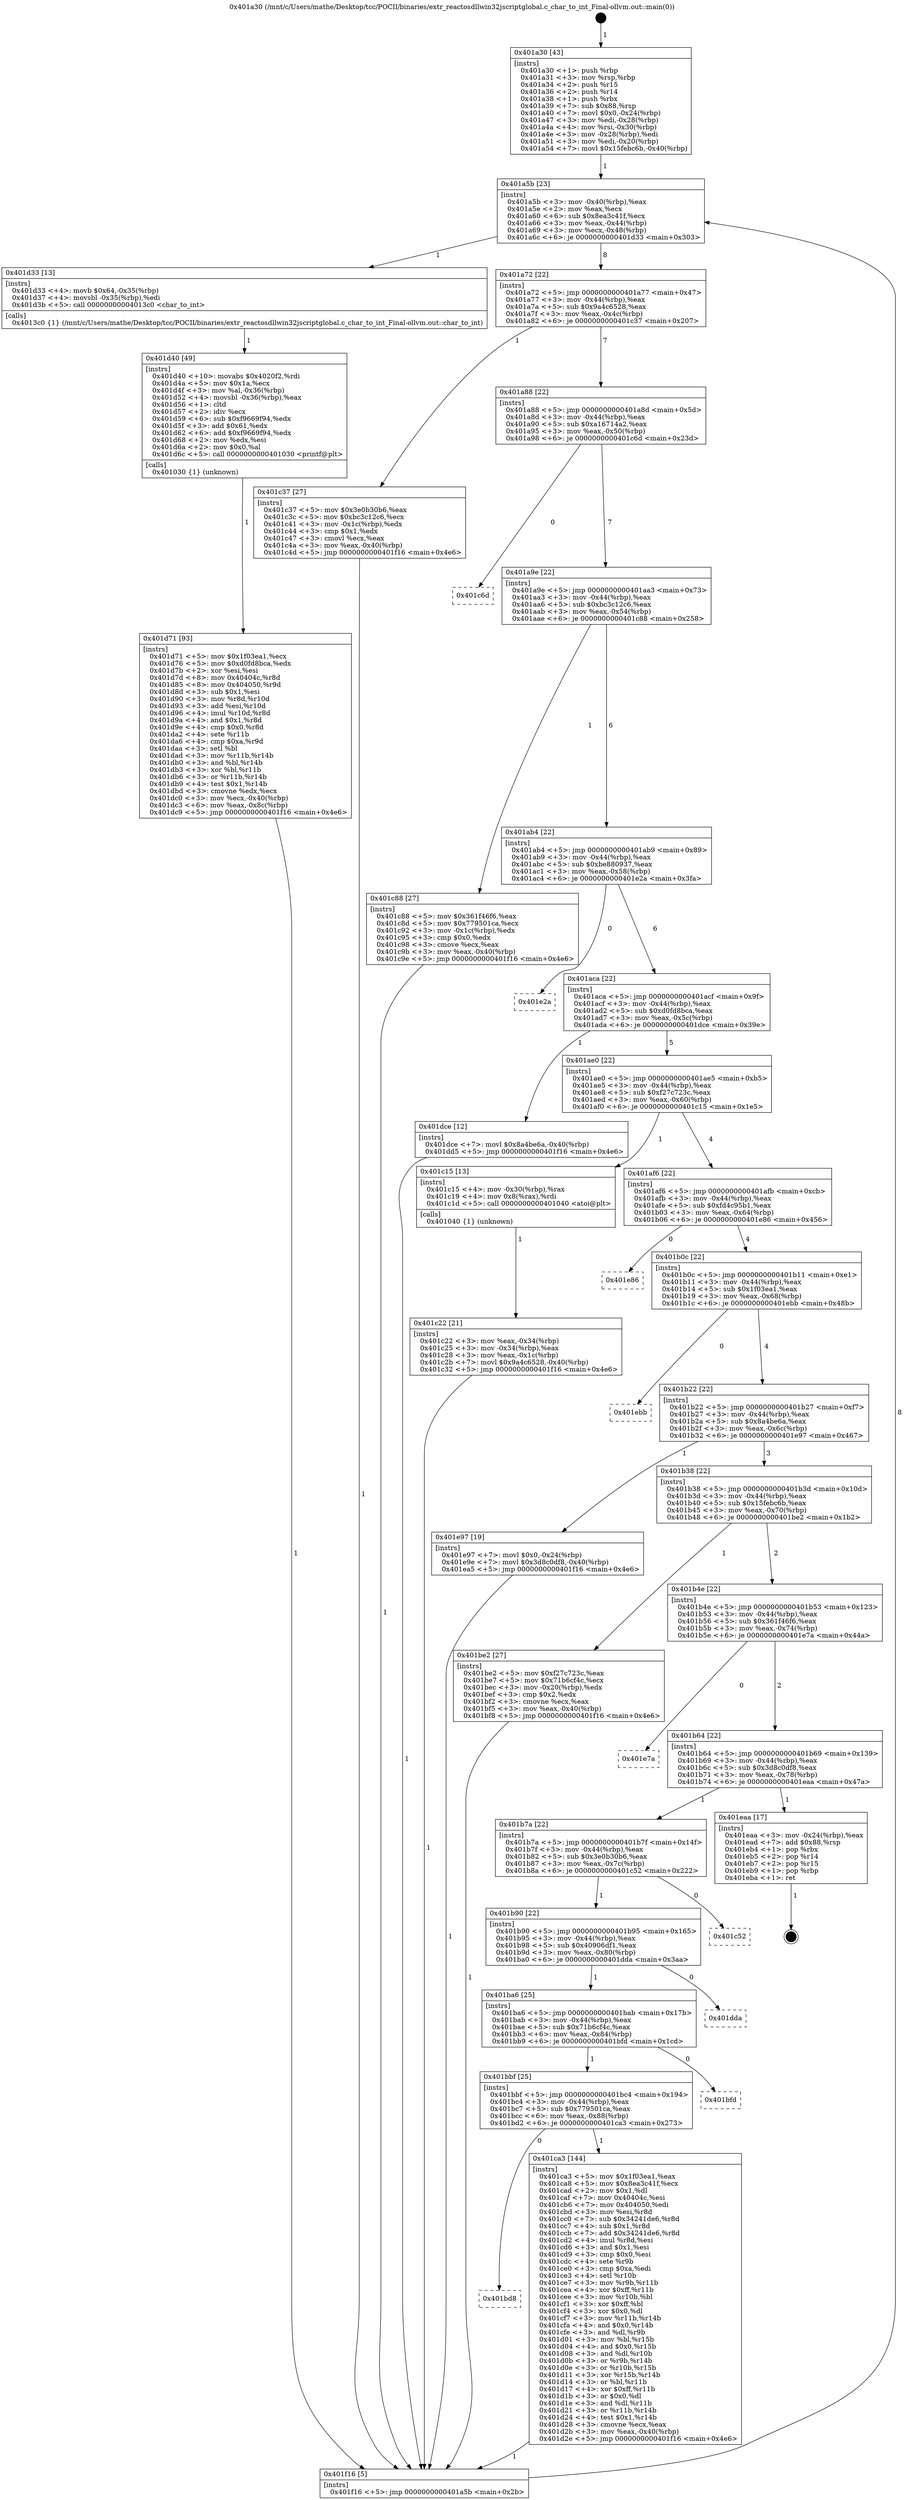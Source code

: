 digraph "0x401a30" {
  label = "0x401a30 (/mnt/c/Users/mathe/Desktop/tcc/POCII/binaries/extr_reactosdllwin32jscriptglobal.c_char_to_int_Final-ollvm.out::main(0))"
  labelloc = "t"
  node[shape=record]

  Entry [label="",width=0.3,height=0.3,shape=circle,fillcolor=black,style=filled]
  "0x401a5b" [label="{
     0x401a5b [23]\l
     | [instrs]\l
     &nbsp;&nbsp;0x401a5b \<+3\>: mov -0x40(%rbp),%eax\l
     &nbsp;&nbsp;0x401a5e \<+2\>: mov %eax,%ecx\l
     &nbsp;&nbsp;0x401a60 \<+6\>: sub $0x8ea3c41f,%ecx\l
     &nbsp;&nbsp;0x401a66 \<+3\>: mov %eax,-0x44(%rbp)\l
     &nbsp;&nbsp;0x401a69 \<+3\>: mov %ecx,-0x48(%rbp)\l
     &nbsp;&nbsp;0x401a6c \<+6\>: je 0000000000401d33 \<main+0x303\>\l
  }"]
  "0x401d33" [label="{
     0x401d33 [13]\l
     | [instrs]\l
     &nbsp;&nbsp;0x401d33 \<+4\>: movb $0x64,-0x35(%rbp)\l
     &nbsp;&nbsp;0x401d37 \<+4\>: movsbl -0x35(%rbp),%edi\l
     &nbsp;&nbsp;0x401d3b \<+5\>: call 00000000004013c0 \<char_to_int\>\l
     | [calls]\l
     &nbsp;&nbsp;0x4013c0 \{1\} (/mnt/c/Users/mathe/Desktop/tcc/POCII/binaries/extr_reactosdllwin32jscriptglobal.c_char_to_int_Final-ollvm.out::char_to_int)\l
  }"]
  "0x401a72" [label="{
     0x401a72 [22]\l
     | [instrs]\l
     &nbsp;&nbsp;0x401a72 \<+5\>: jmp 0000000000401a77 \<main+0x47\>\l
     &nbsp;&nbsp;0x401a77 \<+3\>: mov -0x44(%rbp),%eax\l
     &nbsp;&nbsp;0x401a7a \<+5\>: sub $0x9a4c6528,%eax\l
     &nbsp;&nbsp;0x401a7f \<+3\>: mov %eax,-0x4c(%rbp)\l
     &nbsp;&nbsp;0x401a82 \<+6\>: je 0000000000401c37 \<main+0x207\>\l
  }"]
  Exit [label="",width=0.3,height=0.3,shape=circle,fillcolor=black,style=filled,peripheries=2]
  "0x401c37" [label="{
     0x401c37 [27]\l
     | [instrs]\l
     &nbsp;&nbsp;0x401c37 \<+5\>: mov $0x3e0b30b6,%eax\l
     &nbsp;&nbsp;0x401c3c \<+5\>: mov $0xbc3c12c6,%ecx\l
     &nbsp;&nbsp;0x401c41 \<+3\>: mov -0x1c(%rbp),%edx\l
     &nbsp;&nbsp;0x401c44 \<+3\>: cmp $0x1,%edx\l
     &nbsp;&nbsp;0x401c47 \<+3\>: cmovl %ecx,%eax\l
     &nbsp;&nbsp;0x401c4a \<+3\>: mov %eax,-0x40(%rbp)\l
     &nbsp;&nbsp;0x401c4d \<+5\>: jmp 0000000000401f16 \<main+0x4e6\>\l
  }"]
  "0x401a88" [label="{
     0x401a88 [22]\l
     | [instrs]\l
     &nbsp;&nbsp;0x401a88 \<+5\>: jmp 0000000000401a8d \<main+0x5d\>\l
     &nbsp;&nbsp;0x401a8d \<+3\>: mov -0x44(%rbp),%eax\l
     &nbsp;&nbsp;0x401a90 \<+5\>: sub $0xa16714a2,%eax\l
     &nbsp;&nbsp;0x401a95 \<+3\>: mov %eax,-0x50(%rbp)\l
     &nbsp;&nbsp;0x401a98 \<+6\>: je 0000000000401c6d \<main+0x23d\>\l
  }"]
  "0x401d71" [label="{
     0x401d71 [93]\l
     | [instrs]\l
     &nbsp;&nbsp;0x401d71 \<+5\>: mov $0x1f03ea1,%ecx\l
     &nbsp;&nbsp;0x401d76 \<+5\>: mov $0xd0fd8bca,%edx\l
     &nbsp;&nbsp;0x401d7b \<+2\>: xor %esi,%esi\l
     &nbsp;&nbsp;0x401d7d \<+8\>: mov 0x40404c,%r8d\l
     &nbsp;&nbsp;0x401d85 \<+8\>: mov 0x404050,%r9d\l
     &nbsp;&nbsp;0x401d8d \<+3\>: sub $0x1,%esi\l
     &nbsp;&nbsp;0x401d90 \<+3\>: mov %r8d,%r10d\l
     &nbsp;&nbsp;0x401d93 \<+3\>: add %esi,%r10d\l
     &nbsp;&nbsp;0x401d96 \<+4\>: imul %r10d,%r8d\l
     &nbsp;&nbsp;0x401d9a \<+4\>: and $0x1,%r8d\l
     &nbsp;&nbsp;0x401d9e \<+4\>: cmp $0x0,%r8d\l
     &nbsp;&nbsp;0x401da2 \<+4\>: sete %r11b\l
     &nbsp;&nbsp;0x401da6 \<+4\>: cmp $0xa,%r9d\l
     &nbsp;&nbsp;0x401daa \<+3\>: setl %bl\l
     &nbsp;&nbsp;0x401dad \<+3\>: mov %r11b,%r14b\l
     &nbsp;&nbsp;0x401db0 \<+3\>: and %bl,%r14b\l
     &nbsp;&nbsp;0x401db3 \<+3\>: xor %bl,%r11b\l
     &nbsp;&nbsp;0x401db6 \<+3\>: or %r11b,%r14b\l
     &nbsp;&nbsp;0x401db9 \<+4\>: test $0x1,%r14b\l
     &nbsp;&nbsp;0x401dbd \<+3\>: cmovne %edx,%ecx\l
     &nbsp;&nbsp;0x401dc0 \<+3\>: mov %ecx,-0x40(%rbp)\l
     &nbsp;&nbsp;0x401dc3 \<+6\>: mov %eax,-0x8c(%rbp)\l
     &nbsp;&nbsp;0x401dc9 \<+5\>: jmp 0000000000401f16 \<main+0x4e6\>\l
  }"]
  "0x401c6d" [label="{
     0x401c6d\l
  }", style=dashed]
  "0x401a9e" [label="{
     0x401a9e [22]\l
     | [instrs]\l
     &nbsp;&nbsp;0x401a9e \<+5\>: jmp 0000000000401aa3 \<main+0x73\>\l
     &nbsp;&nbsp;0x401aa3 \<+3\>: mov -0x44(%rbp),%eax\l
     &nbsp;&nbsp;0x401aa6 \<+5\>: sub $0xbc3c12c6,%eax\l
     &nbsp;&nbsp;0x401aab \<+3\>: mov %eax,-0x54(%rbp)\l
     &nbsp;&nbsp;0x401aae \<+6\>: je 0000000000401c88 \<main+0x258\>\l
  }"]
  "0x401d40" [label="{
     0x401d40 [49]\l
     | [instrs]\l
     &nbsp;&nbsp;0x401d40 \<+10\>: movabs $0x4020f2,%rdi\l
     &nbsp;&nbsp;0x401d4a \<+5\>: mov $0x1a,%ecx\l
     &nbsp;&nbsp;0x401d4f \<+3\>: mov %al,-0x36(%rbp)\l
     &nbsp;&nbsp;0x401d52 \<+4\>: movsbl -0x36(%rbp),%eax\l
     &nbsp;&nbsp;0x401d56 \<+1\>: cltd\l
     &nbsp;&nbsp;0x401d57 \<+2\>: idiv %ecx\l
     &nbsp;&nbsp;0x401d59 \<+6\>: sub $0xf9669f94,%edx\l
     &nbsp;&nbsp;0x401d5f \<+3\>: add $0x61,%edx\l
     &nbsp;&nbsp;0x401d62 \<+6\>: add $0xf9669f94,%edx\l
     &nbsp;&nbsp;0x401d68 \<+2\>: mov %edx,%esi\l
     &nbsp;&nbsp;0x401d6a \<+2\>: mov $0x0,%al\l
     &nbsp;&nbsp;0x401d6c \<+5\>: call 0000000000401030 \<printf@plt\>\l
     | [calls]\l
     &nbsp;&nbsp;0x401030 \{1\} (unknown)\l
  }"]
  "0x401c88" [label="{
     0x401c88 [27]\l
     | [instrs]\l
     &nbsp;&nbsp;0x401c88 \<+5\>: mov $0x361f46f6,%eax\l
     &nbsp;&nbsp;0x401c8d \<+5\>: mov $0x779501ca,%ecx\l
     &nbsp;&nbsp;0x401c92 \<+3\>: mov -0x1c(%rbp),%edx\l
     &nbsp;&nbsp;0x401c95 \<+3\>: cmp $0x0,%edx\l
     &nbsp;&nbsp;0x401c98 \<+3\>: cmove %ecx,%eax\l
     &nbsp;&nbsp;0x401c9b \<+3\>: mov %eax,-0x40(%rbp)\l
     &nbsp;&nbsp;0x401c9e \<+5\>: jmp 0000000000401f16 \<main+0x4e6\>\l
  }"]
  "0x401ab4" [label="{
     0x401ab4 [22]\l
     | [instrs]\l
     &nbsp;&nbsp;0x401ab4 \<+5\>: jmp 0000000000401ab9 \<main+0x89\>\l
     &nbsp;&nbsp;0x401ab9 \<+3\>: mov -0x44(%rbp),%eax\l
     &nbsp;&nbsp;0x401abc \<+5\>: sub $0xbe880937,%eax\l
     &nbsp;&nbsp;0x401ac1 \<+3\>: mov %eax,-0x58(%rbp)\l
     &nbsp;&nbsp;0x401ac4 \<+6\>: je 0000000000401e2a \<main+0x3fa\>\l
  }"]
  "0x401bd8" [label="{
     0x401bd8\l
  }", style=dashed]
  "0x401e2a" [label="{
     0x401e2a\l
  }", style=dashed]
  "0x401aca" [label="{
     0x401aca [22]\l
     | [instrs]\l
     &nbsp;&nbsp;0x401aca \<+5\>: jmp 0000000000401acf \<main+0x9f\>\l
     &nbsp;&nbsp;0x401acf \<+3\>: mov -0x44(%rbp),%eax\l
     &nbsp;&nbsp;0x401ad2 \<+5\>: sub $0xd0fd8bca,%eax\l
     &nbsp;&nbsp;0x401ad7 \<+3\>: mov %eax,-0x5c(%rbp)\l
     &nbsp;&nbsp;0x401ada \<+6\>: je 0000000000401dce \<main+0x39e\>\l
  }"]
  "0x401ca3" [label="{
     0x401ca3 [144]\l
     | [instrs]\l
     &nbsp;&nbsp;0x401ca3 \<+5\>: mov $0x1f03ea1,%eax\l
     &nbsp;&nbsp;0x401ca8 \<+5\>: mov $0x8ea3c41f,%ecx\l
     &nbsp;&nbsp;0x401cad \<+2\>: mov $0x1,%dl\l
     &nbsp;&nbsp;0x401caf \<+7\>: mov 0x40404c,%esi\l
     &nbsp;&nbsp;0x401cb6 \<+7\>: mov 0x404050,%edi\l
     &nbsp;&nbsp;0x401cbd \<+3\>: mov %esi,%r8d\l
     &nbsp;&nbsp;0x401cc0 \<+7\>: sub $0x34241de6,%r8d\l
     &nbsp;&nbsp;0x401cc7 \<+4\>: sub $0x1,%r8d\l
     &nbsp;&nbsp;0x401ccb \<+7\>: add $0x34241de6,%r8d\l
     &nbsp;&nbsp;0x401cd2 \<+4\>: imul %r8d,%esi\l
     &nbsp;&nbsp;0x401cd6 \<+3\>: and $0x1,%esi\l
     &nbsp;&nbsp;0x401cd9 \<+3\>: cmp $0x0,%esi\l
     &nbsp;&nbsp;0x401cdc \<+4\>: sete %r9b\l
     &nbsp;&nbsp;0x401ce0 \<+3\>: cmp $0xa,%edi\l
     &nbsp;&nbsp;0x401ce3 \<+4\>: setl %r10b\l
     &nbsp;&nbsp;0x401ce7 \<+3\>: mov %r9b,%r11b\l
     &nbsp;&nbsp;0x401cea \<+4\>: xor $0xff,%r11b\l
     &nbsp;&nbsp;0x401cee \<+3\>: mov %r10b,%bl\l
     &nbsp;&nbsp;0x401cf1 \<+3\>: xor $0xff,%bl\l
     &nbsp;&nbsp;0x401cf4 \<+3\>: xor $0x0,%dl\l
     &nbsp;&nbsp;0x401cf7 \<+3\>: mov %r11b,%r14b\l
     &nbsp;&nbsp;0x401cfa \<+4\>: and $0x0,%r14b\l
     &nbsp;&nbsp;0x401cfe \<+3\>: and %dl,%r9b\l
     &nbsp;&nbsp;0x401d01 \<+3\>: mov %bl,%r15b\l
     &nbsp;&nbsp;0x401d04 \<+4\>: and $0x0,%r15b\l
     &nbsp;&nbsp;0x401d08 \<+3\>: and %dl,%r10b\l
     &nbsp;&nbsp;0x401d0b \<+3\>: or %r9b,%r14b\l
     &nbsp;&nbsp;0x401d0e \<+3\>: or %r10b,%r15b\l
     &nbsp;&nbsp;0x401d11 \<+3\>: xor %r15b,%r14b\l
     &nbsp;&nbsp;0x401d14 \<+3\>: or %bl,%r11b\l
     &nbsp;&nbsp;0x401d17 \<+4\>: xor $0xff,%r11b\l
     &nbsp;&nbsp;0x401d1b \<+3\>: or $0x0,%dl\l
     &nbsp;&nbsp;0x401d1e \<+3\>: and %dl,%r11b\l
     &nbsp;&nbsp;0x401d21 \<+3\>: or %r11b,%r14b\l
     &nbsp;&nbsp;0x401d24 \<+4\>: test $0x1,%r14b\l
     &nbsp;&nbsp;0x401d28 \<+3\>: cmovne %ecx,%eax\l
     &nbsp;&nbsp;0x401d2b \<+3\>: mov %eax,-0x40(%rbp)\l
     &nbsp;&nbsp;0x401d2e \<+5\>: jmp 0000000000401f16 \<main+0x4e6\>\l
  }"]
  "0x401dce" [label="{
     0x401dce [12]\l
     | [instrs]\l
     &nbsp;&nbsp;0x401dce \<+7\>: movl $0x8a4be6a,-0x40(%rbp)\l
     &nbsp;&nbsp;0x401dd5 \<+5\>: jmp 0000000000401f16 \<main+0x4e6\>\l
  }"]
  "0x401ae0" [label="{
     0x401ae0 [22]\l
     | [instrs]\l
     &nbsp;&nbsp;0x401ae0 \<+5\>: jmp 0000000000401ae5 \<main+0xb5\>\l
     &nbsp;&nbsp;0x401ae5 \<+3\>: mov -0x44(%rbp),%eax\l
     &nbsp;&nbsp;0x401ae8 \<+5\>: sub $0xf27c723c,%eax\l
     &nbsp;&nbsp;0x401aed \<+3\>: mov %eax,-0x60(%rbp)\l
     &nbsp;&nbsp;0x401af0 \<+6\>: je 0000000000401c15 \<main+0x1e5\>\l
  }"]
  "0x401bbf" [label="{
     0x401bbf [25]\l
     | [instrs]\l
     &nbsp;&nbsp;0x401bbf \<+5\>: jmp 0000000000401bc4 \<main+0x194\>\l
     &nbsp;&nbsp;0x401bc4 \<+3\>: mov -0x44(%rbp),%eax\l
     &nbsp;&nbsp;0x401bc7 \<+5\>: sub $0x779501ca,%eax\l
     &nbsp;&nbsp;0x401bcc \<+6\>: mov %eax,-0x88(%rbp)\l
     &nbsp;&nbsp;0x401bd2 \<+6\>: je 0000000000401ca3 \<main+0x273\>\l
  }"]
  "0x401c15" [label="{
     0x401c15 [13]\l
     | [instrs]\l
     &nbsp;&nbsp;0x401c15 \<+4\>: mov -0x30(%rbp),%rax\l
     &nbsp;&nbsp;0x401c19 \<+4\>: mov 0x8(%rax),%rdi\l
     &nbsp;&nbsp;0x401c1d \<+5\>: call 0000000000401040 \<atoi@plt\>\l
     | [calls]\l
     &nbsp;&nbsp;0x401040 \{1\} (unknown)\l
  }"]
  "0x401af6" [label="{
     0x401af6 [22]\l
     | [instrs]\l
     &nbsp;&nbsp;0x401af6 \<+5\>: jmp 0000000000401afb \<main+0xcb\>\l
     &nbsp;&nbsp;0x401afb \<+3\>: mov -0x44(%rbp),%eax\l
     &nbsp;&nbsp;0x401afe \<+5\>: sub $0xfd4c95b1,%eax\l
     &nbsp;&nbsp;0x401b03 \<+3\>: mov %eax,-0x64(%rbp)\l
     &nbsp;&nbsp;0x401b06 \<+6\>: je 0000000000401e86 \<main+0x456\>\l
  }"]
  "0x401bfd" [label="{
     0x401bfd\l
  }", style=dashed]
  "0x401e86" [label="{
     0x401e86\l
  }", style=dashed]
  "0x401b0c" [label="{
     0x401b0c [22]\l
     | [instrs]\l
     &nbsp;&nbsp;0x401b0c \<+5\>: jmp 0000000000401b11 \<main+0xe1\>\l
     &nbsp;&nbsp;0x401b11 \<+3\>: mov -0x44(%rbp),%eax\l
     &nbsp;&nbsp;0x401b14 \<+5\>: sub $0x1f03ea1,%eax\l
     &nbsp;&nbsp;0x401b19 \<+3\>: mov %eax,-0x68(%rbp)\l
     &nbsp;&nbsp;0x401b1c \<+6\>: je 0000000000401ebb \<main+0x48b\>\l
  }"]
  "0x401ba6" [label="{
     0x401ba6 [25]\l
     | [instrs]\l
     &nbsp;&nbsp;0x401ba6 \<+5\>: jmp 0000000000401bab \<main+0x17b\>\l
     &nbsp;&nbsp;0x401bab \<+3\>: mov -0x44(%rbp),%eax\l
     &nbsp;&nbsp;0x401bae \<+5\>: sub $0x71b6cf4c,%eax\l
     &nbsp;&nbsp;0x401bb3 \<+6\>: mov %eax,-0x84(%rbp)\l
     &nbsp;&nbsp;0x401bb9 \<+6\>: je 0000000000401bfd \<main+0x1cd\>\l
  }"]
  "0x401ebb" [label="{
     0x401ebb\l
  }", style=dashed]
  "0x401b22" [label="{
     0x401b22 [22]\l
     | [instrs]\l
     &nbsp;&nbsp;0x401b22 \<+5\>: jmp 0000000000401b27 \<main+0xf7\>\l
     &nbsp;&nbsp;0x401b27 \<+3\>: mov -0x44(%rbp),%eax\l
     &nbsp;&nbsp;0x401b2a \<+5\>: sub $0x8a4be6a,%eax\l
     &nbsp;&nbsp;0x401b2f \<+3\>: mov %eax,-0x6c(%rbp)\l
     &nbsp;&nbsp;0x401b32 \<+6\>: je 0000000000401e97 \<main+0x467\>\l
  }"]
  "0x401dda" [label="{
     0x401dda\l
  }", style=dashed]
  "0x401e97" [label="{
     0x401e97 [19]\l
     | [instrs]\l
     &nbsp;&nbsp;0x401e97 \<+7\>: movl $0x0,-0x24(%rbp)\l
     &nbsp;&nbsp;0x401e9e \<+7\>: movl $0x3d8c0df8,-0x40(%rbp)\l
     &nbsp;&nbsp;0x401ea5 \<+5\>: jmp 0000000000401f16 \<main+0x4e6\>\l
  }"]
  "0x401b38" [label="{
     0x401b38 [22]\l
     | [instrs]\l
     &nbsp;&nbsp;0x401b38 \<+5\>: jmp 0000000000401b3d \<main+0x10d\>\l
     &nbsp;&nbsp;0x401b3d \<+3\>: mov -0x44(%rbp),%eax\l
     &nbsp;&nbsp;0x401b40 \<+5\>: sub $0x15febc6b,%eax\l
     &nbsp;&nbsp;0x401b45 \<+3\>: mov %eax,-0x70(%rbp)\l
     &nbsp;&nbsp;0x401b48 \<+6\>: je 0000000000401be2 \<main+0x1b2\>\l
  }"]
  "0x401b90" [label="{
     0x401b90 [22]\l
     | [instrs]\l
     &nbsp;&nbsp;0x401b90 \<+5\>: jmp 0000000000401b95 \<main+0x165\>\l
     &nbsp;&nbsp;0x401b95 \<+3\>: mov -0x44(%rbp),%eax\l
     &nbsp;&nbsp;0x401b98 \<+5\>: sub $0x40906df1,%eax\l
     &nbsp;&nbsp;0x401b9d \<+3\>: mov %eax,-0x80(%rbp)\l
     &nbsp;&nbsp;0x401ba0 \<+6\>: je 0000000000401dda \<main+0x3aa\>\l
  }"]
  "0x401be2" [label="{
     0x401be2 [27]\l
     | [instrs]\l
     &nbsp;&nbsp;0x401be2 \<+5\>: mov $0xf27c723c,%eax\l
     &nbsp;&nbsp;0x401be7 \<+5\>: mov $0x71b6cf4c,%ecx\l
     &nbsp;&nbsp;0x401bec \<+3\>: mov -0x20(%rbp),%edx\l
     &nbsp;&nbsp;0x401bef \<+3\>: cmp $0x2,%edx\l
     &nbsp;&nbsp;0x401bf2 \<+3\>: cmovne %ecx,%eax\l
     &nbsp;&nbsp;0x401bf5 \<+3\>: mov %eax,-0x40(%rbp)\l
     &nbsp;&nbsp;0x401bf8 \<+5\>: jmp 0000000000401f16 \<main+0x4e6\>\l
  }"]
  "0x401b4e" [label="{
     0x401b4e [22]\l
     | [instrs]\l
     &nbsp;&nbsp;0x401b4e \<+5\>: jmp 0000000000401b53 \<main+0x123\>\l
     &nbsp;&nbsp;0x401b53 \<+3\>: mov -0x44(%rbp),%eax\l
     &nbsp;&nbsp;0x401b56 \<+5\>: sub $0x361f46f6,%eax\l
     &nbsp;&nbsp;0x401b5b \<+3\>: mov %eax,-0x74(%rbp)\l
     &nbsp;&nbsp;0x401b5e \<+6\>: je 0000000000401e7a \<main+0x44a\>\l
  }"]
  "0x401f16" [label="{
     0x401f16 [5]\l
     | [instrs]\l
     &nbsp;&nbsp;0x401f16 \<+5\>: jmp 0000000000401a5b \<main+0x2b\>\l
  }"]
  "0x401a30" [label="{
     0x401a30 [43]\l
     | [instrs]\l
     &nbsp;&nbsp;0x401a30 \<+1\>: push %rbp\l
     &nbsp;&nbsp;0x401a31 \<+3\>: mov %rsp,%rbp\l
     &nbsp;&nbsp;0x401a34 \<+2\>: push %r15\l
     &nbsp;&nbsp;0x401a36 \<+2\>: push %r14\l
     &nbsp;&nbsp;0x401a38 \<+1\>: push %rbx\l
     &nbsp;&nbsp;0x401a39 \<+7\>: sub $0x88,%rsp\l
     &nbsp;&nbsp;0x401a40 \<+7\>: movl $0x0,-0x24(%rbp)\l
     &nbsp;&nbsp;0x401a47 \<+3\>: mov %edi,-0x28(%rbp)\l
     &nbsp;&nbsp;0x401a4a \<+4\>: mov %rsi,-0x30(%rbp)\l
     &nbsp;&nbsp;0x401a4e \<+3\>: mov -0x28(%rbp),%edi\l
     &nbsp;&nbsp;0x401a51 \<+3\>: mov %edi,-0x20(%rbp)\l
     &nbsp;&nbsp;0x401a54 \<+7\>: movl $0x15febc6b,-0x40(%rbp)\l
  }"]
  "0x401c22" [label="{
     0x401c22 [21]\l
     | [instrs]\l
     &nbsp;&nbsp;0x401c22 \<+3\>: mov %eax,-0x34(%rbp)\l
     &nbsp;&nbsp;0x401c25 \<+3\>: mov -0x34(%rbp),%eax\l
     &nbsp;&nbsp;0x401c28 \<+3\>: mov %eax,-0x1c(%rbp)\l
     &nbsp;&nbsp;0x401c2b \<+7\>: movl $0x9a4c6528,-0x40(%rbp)\l
     &nbsp;&nbsp;0x401c32 \<+5\>: jmp 0000000000401f16 \<main+0x4e6\>\l
  }"]
  "0x401c52" [label="{
     0x401c52\l
  }", style=dashed]
  "0x401e7a" [label="{
     0x401e7a\l
  }", style=dashed]
  "0x401b64" [label="{
     0x401b64 [22]\l
     | [instrs]\l
     &nbsp;&nbsp;0x401b64 \<+5\>: jmp 0000000000401b69 \<main+0x139\>\l
     &nbsp;&nbsp;0x401b69 \<+3\>: mov -0x44(%rbp),%eax\l
     &nbsp;&nbsp;0x401b6c \<+5\>: sub $0x3d8c0df8,%eax\l
     &nbsp;&nbsp;0x401b71 \<+3\>: mov %eax,-0x78(%rbp)\l
     &nbsp;&nbsp;0x401b74 \<+6\>: je 0000000000401eaa \<main+0x47a\>\l
  }"]
  "0x401b7a" [label="{
     0x401b7a [22]\l
     | [instrs]\l
     &nbsp;&nbsp;0x401b7a \<+5\>: jmp 0000000000401b7f \<main+0x14f\>\l
     &nbsp;&nbsp;0x401b7f \<+3\>: mov -0x44(%rbp),%eax\l
     &nbsp;&nbsp;0x401b82 \<+5\>: sub $0x3e0b30b6,%eax\l
     &nbsp;&nbsp;0x401b87 \<+3\>: mov %eax,-0x7c(%rbp)\l
     &nbsp;&nbsp;0x401b8a \<+6\>: je 0000000000401c52 \<main+0x222\>\l
  }"]
  "0x401eaa" [label="{
     0x401eaa [17]\l
     | [instrs]\l
     &nbsp;&nbsp;0x401eaa \<+3\>: mov -0x24(%rbp),%eax\l
     &nbsp;&nbsp;0x401ead \<+7\>: add $0x88,%rsp\l
     &nbsp;&nbsp;0x401eb4 \<+1\>: pop %rbx\l
     &nbsp;&nbsp;0x401eb5 \<+2\>: pop %r14\l
     &nbsp;&nbsp;0x401eb7 \<+2\>: pop %r15\l
     &nbsp;&nbsp;0x401eb9 \<+1\>: pop %rbp\l
     &nbsp;&nbsp;0x401eba \<+1\>: ret\l
  }"]
  Entry -> "0x401a30" [label=" 1"]
  "0x401a5b" -> "0x401d33" [label=" 1"]
  "0x401a5b" -> "0x401a72" [label=" 8"]
  "0x401eaa" -> Exit [label=" 1"]
  "0x401a72" -> "0x401c37" [label=" 1"]
  "0x401a72" -> "0x401a88" [label=" 7"]
  "0x401e97" -> "0x401f16" [label=" 1"]
  "0x401a88" -> "0x401c6d" [label=" 0"]
  "0x401a88" -> "0x401a9e" [label=" 7"]
  "0x401dce" -> "0x401f16" [label=" 1"]
  "0x401a9e" -> "0x401c88" [label=" 1"]
  "0x401a9e" -> "0x401ab4" [label=" 6"]
  "0x401d71" -> "0x401f16" [label=" 1"]
  "0x401ab4" -> "0x401e2a" [label=" 0"]
  "0x401ab4" -> "0x401aca" [label=" 6"]
  "0x401d40" -> "0x401d71" [label=" 1"]
  "0x401aca" -> "0x401dce" [label=" 1"]
  "0x401aca" -> "0x401ae0" [label=" 5"]
  "0x401d33" -> "0x401d40" [label=" 1"]
  "0x401ae0" -> "0x401c15" [label=" 1"]
  "0x401ae0" -> "0x401af6" [label=" 4"]
  "0x401bbf" -> "0x401bd8" [label=" 0"]
  "0x401af6" -> "0x401e86" [label=" 0"]
  "0x401af6" -> "0x401b0c" [label=" 4"]
  "0x401bbf" -> "0x401ca3" [label=" 1"]
  "0x401b0c" -> "0x401ebb" [label=" 0"]
  "0x401b0c" -> "0x401b22" [label=" 4"]
  "0x401ba6" -> "0x401bbf" [label=" 1"]
  "0x401b22" -> "0x401e97" [label=" 1"]
  "0x401b22" -> "0x401b38" [label=" 3"]
  "0x401ba6" -> "0x401bfd" [label=" 0"]
  "0x401b38" -> "0x401be2" [label=" 1"]
  "0x401b38" -> "0x401b4e" [label=" 2"]
  "0x401be2" -> "0x401f16" [label=" 1"]
  "0x401a30" -> "0x401a5b" [label=" 1"]
  "0x401f16" -> "0x401a5b" [label=" 8"]
  "0x401c15" -> "0x401c22" [label=" 1"]
  "0x401c22" -> "0x401f16" [label=" 1"]
  "0x401c37" -> "0x401f16" [label=" 1"]
  "0x401c88" -> "0x401f16" [label=" 1"]
  "0x401b90" -> "0x401ba6" [label=" 1"]
  "0x401b4e" -> "0x401e7a" [label=" 0"]
  "0x401b4e" -> "0x401b64" [label=" 2"]
  "0x401b90" -> "0x401dda" [label=" 0"]
  "0x401b64" -> "0x401eaa" [label=" 1"]
  "0x401b64" -> "0x401b7a" [label=" 1"]
  "0x401ca3" -> "0x401f16" [label=" 1"]
  "0x401b7a" -> "0x401c52" [label=" 0"]
  "0x401b7a" -> "0x401b90" [label=" 1"]
}
